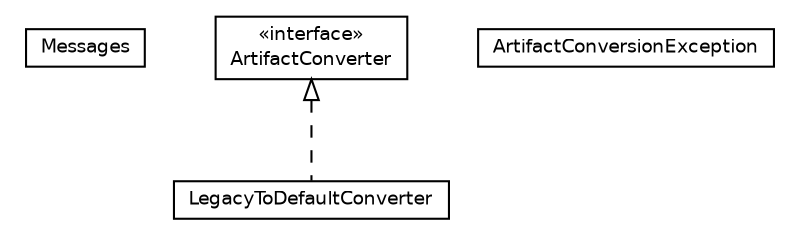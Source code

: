 #!/usr/local/bin/dot
#
# Class diagram 
# Generated by UmlGraph version 4.6 (http://www.spinellis.gr/sw/umlgraph)
#

digraph G {
	edge [fontname="Helvetica",fontsize=10,labelfontname="Helvetica",labelfontsize=10];
	node [fontname="Helvetica",fontsize=10,shape=plaintext];
	// org.apache.maven.archiva.converter.artifact.Messages
	c20254 [label=<<table border="0" cellborder="1" cellspacing="0" cellpadding="2" port="p" href="./Messages.html">
		<tr><td><table border="0" cellspacing="0" cellpadding="1">
			<tr><td> Messages </td></tr>
		</table></td></tr>
		</table>>, fontname="Helvetica", fontcolor="black", fontsize=9.0];
	// org.apache.maven.archiva.converter.artifact.LegacyToDefaultConverter
	c20255 [label=<<table border="0" cellborder="1" cellspacing="0" cellpadding="2" port="p" href="./LegacyToDefaultConverter.html">
		<tr><td><table border="0" cellspacing="0" cellpadding="1">
			<tr><td> LegacyToDefaultConverter </td></tr>
		</table></td></tr>
		</table>>, fontname="Helvetica", fontcolor="black", fontsize=9.0];
	// org.apache.maven.archiva.converter.artifact.ArtifactConverter
	c20256 [label=<<table border="0" cellborder="1" cellspacing="0" cellpadding="2" port="p" href="./ArtifactConverter.html">
		<tr><td><table border="0" cellspacing="0" cellpadding="1">
			<tr><td> &laquo;interface&raquo; </td></tr>
			<tr><td> ArtifactConverter </td></tr>
		</table></td></tr>
		</table>>, fontname="Helvetica", fontcolor="black", fontsize=9.0];
	// org.apache.maven.archiva.converter.artifact.ArtifactConversionException
	c20257 [label=<<table border="0" cellborder="1" cellspacing="0" cellpadding="2" port="p" href="./ArtifactConversionException.html">
		<tr><td><table border="0" cellspacing="0" cellpadding="1">
			<tr><td> ArtifactConversionException </td></tr>
		</table></td></tr>
		</table>>, fontname="Helvetica", fontcolor="black", fontsize=9.0];
	//org.apache.maven.archiva.converter.artifact.LegacyToDefaultConverter implements org.apache.maven.archiva.converter.artifact.ArtifactConverter
	c20256:p -> c20255:p [dir=back,arrowtail=empty,style=dashed];
}


